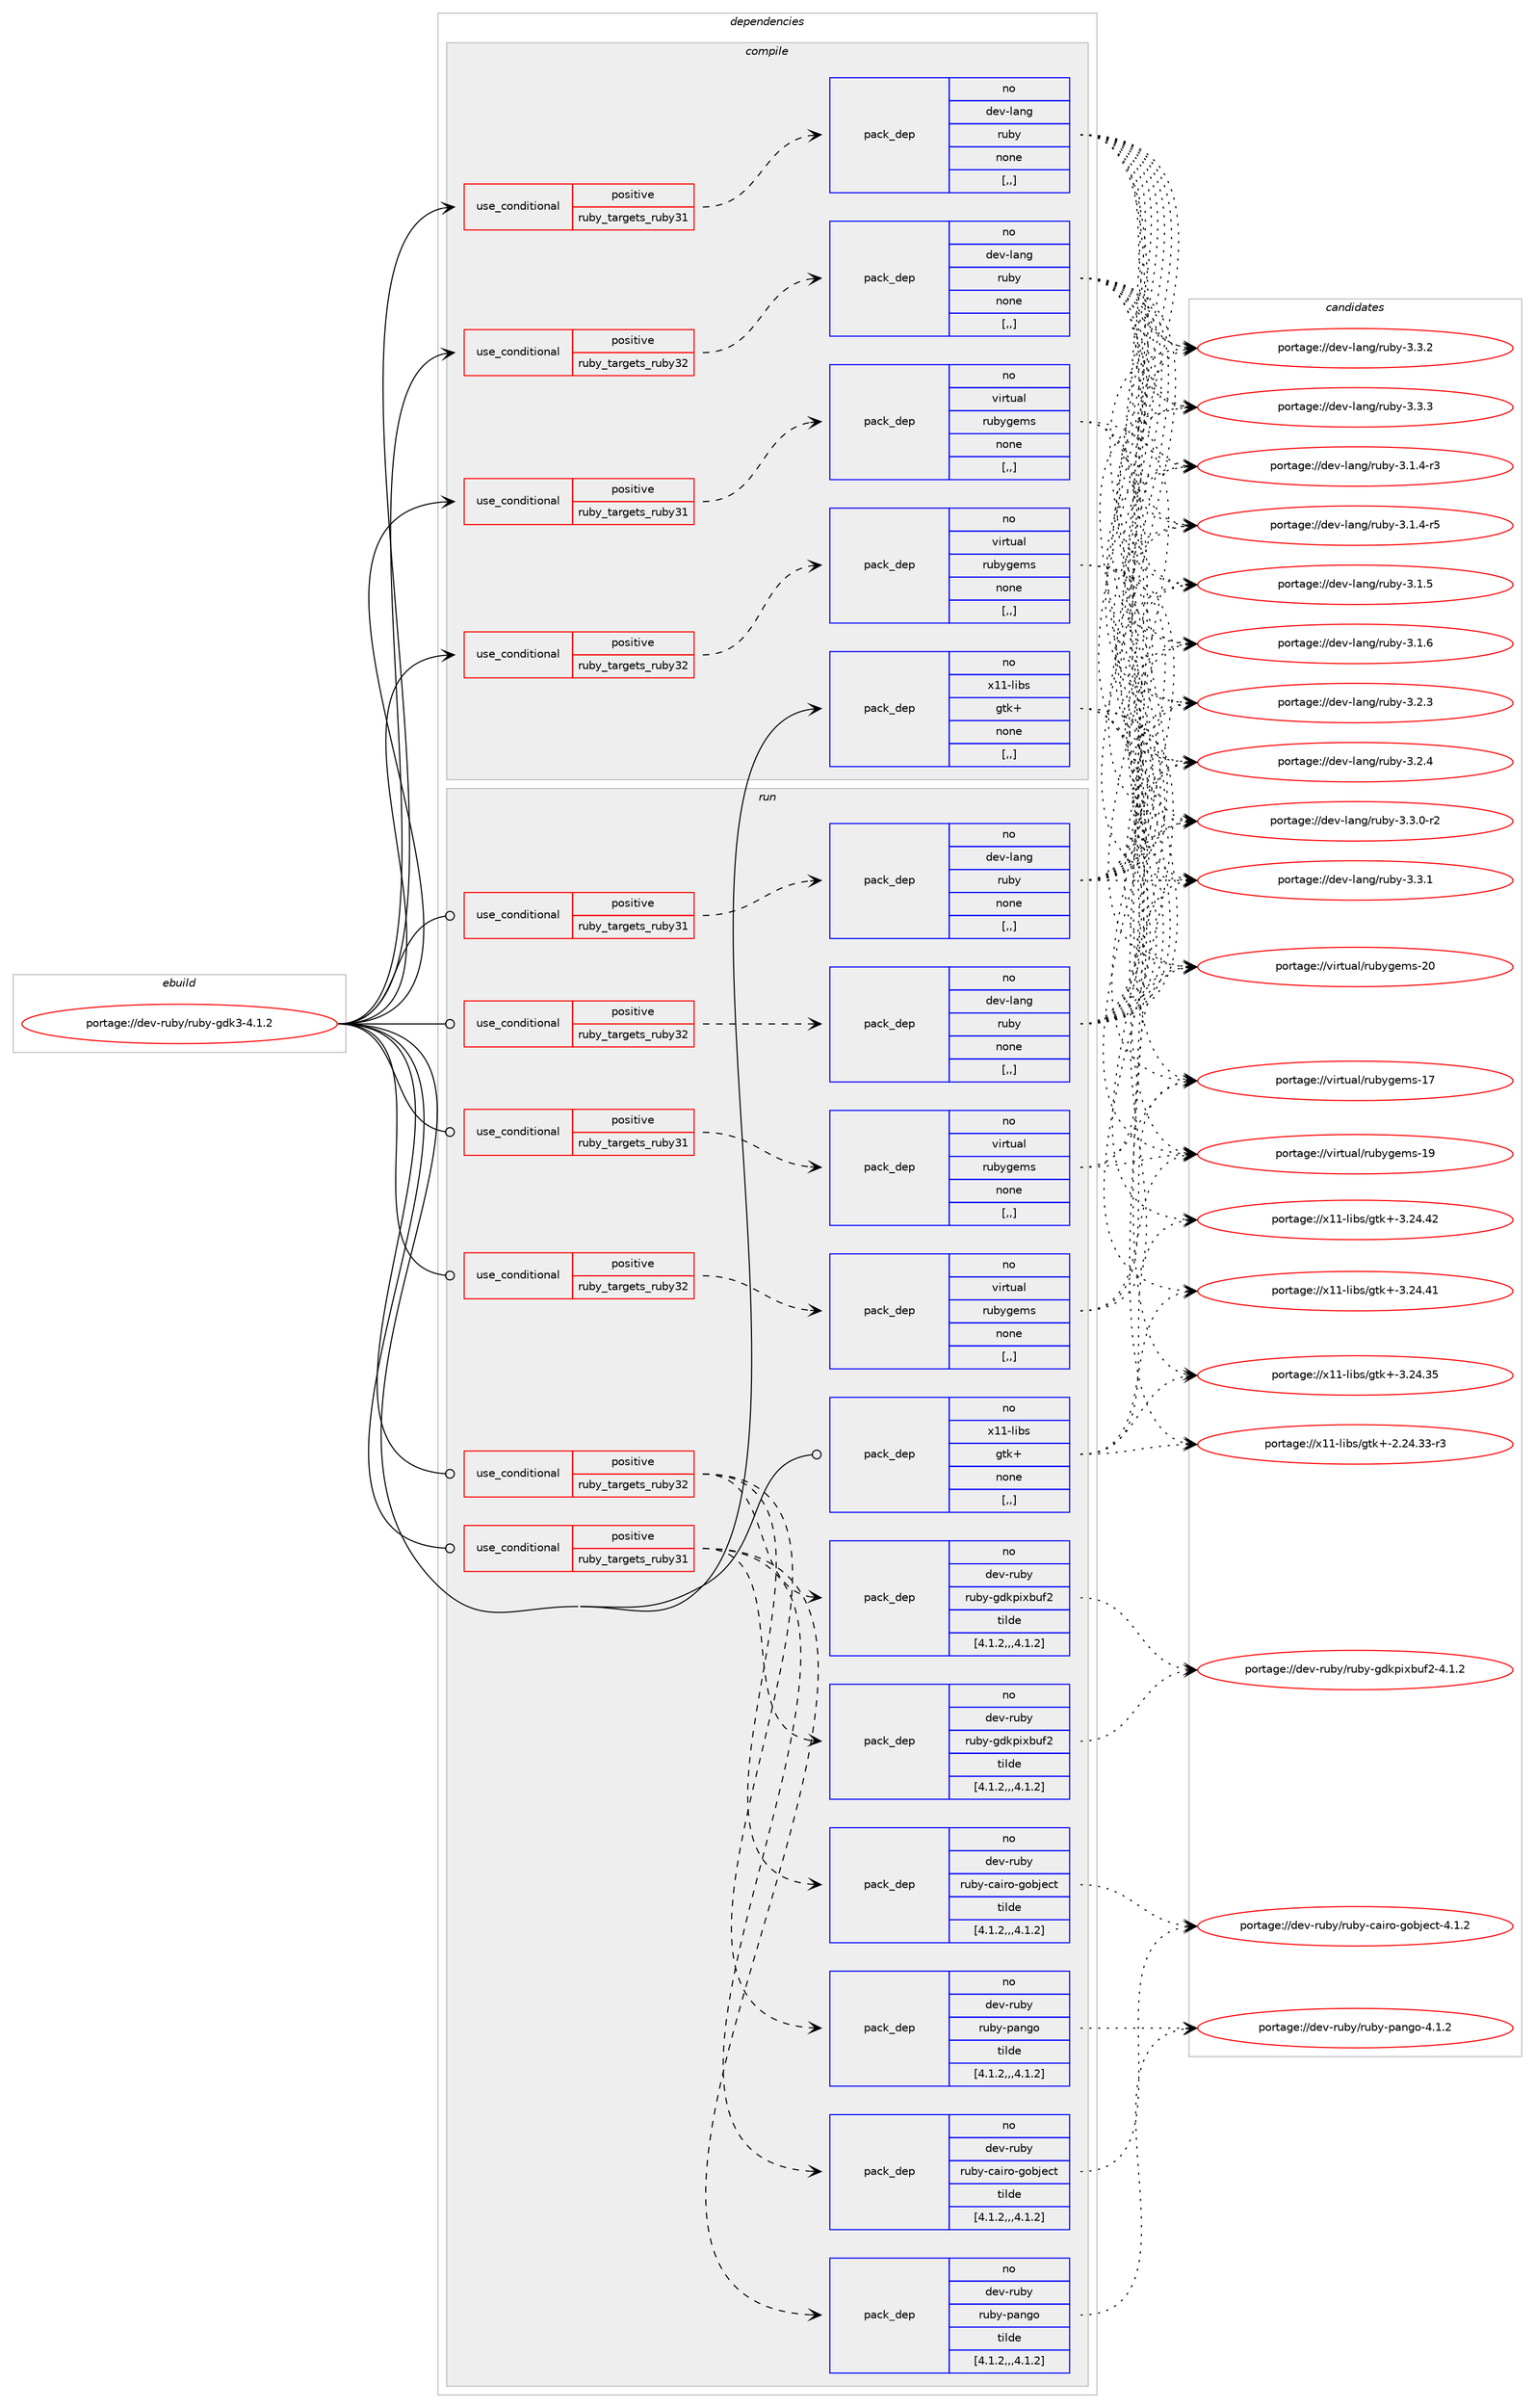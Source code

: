 digraph prolog {

# *************
# Graph options
# *************

newrank=true;
concentrate=true;
compound=true;
graph [rankdir=LR,fontname=Helvetica,fontsize=10,ranksep=1.5];#, ranksep=2.5, nodesep=0.2];
edge  [arrowhead=vee];
node  [fontname=Helvetica,fontsize=10];

# **********
# The ebuild
# **********

subgraph cluster_leftcol {
color=gray;
rank=same;
label=<<i>ebuild</i>>;
id [label="portage://dev-ruby/ruby-gdk3-4.1.2", color=red, width=4, href="../dev-ruby/ruby-gdk3-4.1.2.svg"];
}

# ****************
# The dependencies
# ****************

subgraph cluster_midcol {
color=gray;
label=<<i>dependencies</i>>;
subgraph cluster_compile {
fillcolor="#eeeeee";
style=filled;
label=<<i>compile</i>>;
subgraph cond53976 {
dependency196401 [label=<<TABLE BORDER="0" CELLBORDER="1" CELLSPACING="0" CELLPADDING="4"><TR><TD ROWSPAN="3" CELLPADDING="10">use_conditional</TD></TR><TR><TD>positive</TD></TR><TR><TD>ruby_targets_ruby31</TD></TR></TABLE>>, shape=none, color=red];
subgraph pack141058 {
dependency196402 [label=<<TABLE BORDER="0" CELLBORDER="1" CELLSPACING="0" CELLPADDING="4" WIDTH="220"><TR><TD ROWSPAN="6" CELLPADDING="30">pack_dep</TD></TR><TR><TD WIDTH="110">no</TD></TR><TR><TD>dev-lang</TD></TR><TR><TD>ruby</TD></TR><TR><TD>none</TD></TR><TR><TD>[,,]</TD></TR></TABLE>>, shape=none, color=blue];
}
dependency196401:e -> dependency196402:w [weight=20,style="dashed",arrowhead="vee"];
}
id:e -> dependency196401:w [weight=20,style="solid",arrowhead="vee"];
subgraph cond53977 {
dependency196403 [label=<<TABLE BORDER="0" CELLBORDER="1" CELLSPACING="0" CELLPADDING="4"><TR><TD ROWSPAN="3" CELLPADDING="10">use_conditional</TD></TR><TR><TD>positive</TD></TR><TR><TD>ruby_targets_ruby31</TD></TR></TABLE>>, shape=none, color=red];
subgraph pack141059 {
dependency196404 [label=<<TABLE BORDER="0" CELLBORDER="1" CELLSPACING="0" CELLPADDING="4" WIDTH="220"><TR><TD ROWSPAN="6" CELLPADDING="30">pack_dep</TD></TR><TR><TD WIDTH="110">no</TD></TR><TR><TD>virtual</TD></TR><TR><TD>rubygems</TD></TR><TR><TD>none</TD></TR><TR><TD>[,,]</TD></TR></TABLE>>, shape=none, color=blue];
}
dependency196403:e -> dependency196404:w [weight=20,style="dashed",arrowhead="vee"];
}
id:e -> dependency196403:w [weight=20,style="solid",arrowhead="vee"];
subgraph cond53978 {
dependency196405 [label=<<TABLE BORDER="0" CELLBORDER="1" CELLSPACING="0" CELLPADDING="4"><TR><TD ROWSPAN="3" CELLPADDING="10">use_conditional</TD></TR><TR><TD>positive</TD></TR><TR><TD>ruby_targets_ruby32</TD></TR></TABLE>>, shape=none, color=red];
subgraph pack141060 {
dependency196406 [label=<<TABLE BORDER="0" CELLBORDER="1" CELLSPACING="0" CELLPADDING="4" WIDTH="220"><TR><TD ROWSPAN="6" CELLPADDING="30">pack_dep</TD></TR><TR><TD WIDTH="110">no</TD></TR><TR><TD>dev-lang</TD></TR><TR><TD>ruby</TD></TR><TR><TD>none</TD></TR><TR><TD>[,,]</TD></TR></TABLE>>, shape=none, color=blue];
}
dependency196405:e -> dependency196406:w [weight=20,style="dashed",arrowhead="vee"];
}
id:e -> dependency196405:w [weight=20,style="solid",arrowhead="vee"];
subgraph cond53979 {
dependency196407 [label=<<TABLE BORDER="0" CELLBORDER="1" CELLSPACING="0" CELLPADDING="4"><TR><TD ROWSPAN="3" CELLPADDING="10">use_conditional</TD></TR><TR><TD>positive</TD></TR><TR><TD>ruby_targets_ruby32</TD></TR></TABLE>>, shape=none, color=red];
subgraph pack141061 {
dependency196408 [label=<<TABLE BORDER="0" CELLBORDER="1" CELLSPACING="0" CELLPADDING="4" WIDTH="220"><TR><TD ROWSPAN="6" CELLPADDING="30">pack_dep</TD></TR><TR><TD WIDTH="110">no</TD></TR><TR><TD>virtual</TD></TR><TR><TD>rubygems</TD></TR><TR><TD>none</TD></TR><TR><TD>[,,]</TD></TR></TABLE>>, shape=none, color=blue];
}
dependency196407:e -> dependency196408:w [weight=20,style="dashed",arrowhead="vee"];
}
id:e -> dependency196407:w [weight=20,style="solid",arrowhead="vee"];
subgraph pack141062 {
dependency196409 [label=<<TABLE BORDER="0" CELLBORDER="1" CELLSPACING="0" CELLPADDING="4" WIDTH="220"><TR><TD ROWSPAN="6" CELLPADDING="30">pack_dep</TD></TR><TR><TD WIDTH="110">no</TD></TR><TR><TD>x11-libs</TD></TR><TR><TD>gtk+</TD></TR><TR><TD>none</TD></TR><TR><TD>[,,]</TD></TR></TABLE>>, shape=none, color=blue];
}
id:e -> dependency196409:w [weight=20,style="solid",arrowhead="vee"];
}
subgraph cluster_compileandrun {
fillcolor="#eeeeee";
style=filled;
label=<<i>compile and run</i>>;
}
subgraph cluster_run {
fillcolor="#eeeeee";
style=filled;
label=<<i>run</i>>;
subgraph cond53980 {
dependency196410 [label=<<TABLE BORDER="0" CELLBORDER="1" CELLSPACING="0" CELLPADDING="4"><TR><TD ROWSPAN="3" CELLPADDING="10">use_conditional</TD></TR><TR><TD>positive</TD></TR><TR><TD>ruby_targets_ruby31</TD></TR></TABLE>>, shape=none, color=red];
subgraph pack141063 {
dependency196411 [label=<<TABLE BORDER="0" CELLBORDER="1" CELLSPACING="0" CELLPADDING="4" WIDTH="220"><TR><TD ROWSPAN="6" CELLPADDING="30">pack_dep</TD></TR><TR><TD WIDTH="110">no</TD></TR><TR><TD>dev-lang</TD></TR><TR><TD>ruby</TD></TR><TR><TD>none</TD></TR><TR><TD>[,,]</TD></TR></TABLE>>, shape=none, color=blue];
}
dependency196410:e -> dependency196411:w [weight=20,style="dashed",arrowhead="vee"];
}
id:e -> dependency196410:w [weight=20,style="solid",arrowhead="odot"];
subgraph cond53981 {
dependency196412 [label=<<TABLE BORDER="0" CELLBORDER="1" CELLSPACING="0" CELLPADDING="4"><TR><TD ROWSPAN="3" CELLPADDING="10">use_conditional</TD></TR><TR><TD>positive</TD></TR><TR><TD>ruby_targets_ruby31</TD></TR></TABLE>>, shape=none, color=red];
subgraph pack141064 {
dependency196413 [label=<<TABLE BORDER="0" CELLBORDER="1" CELLSPACING="0" CELLPADDING="4" WIDTH="220"><TR><TD ROWSPAN="6" CELLPADDING="30">pack_dep</TD></TR><TR><TD WIDTH="110">no</TD></TR><TR><TD>dev-ruby</TD></TR><TR><TD>ruby-cairo-gobject</TD></TR><TR><TD>tilde</TD></TR><TR><TD>[4.1.2,,,4.1.2]</TD></TR></TABLE>>, shape=none, color=blue];
}
dependency196412:e -> dependency196413:w [weight=20,style="dashed",arrowhead="vee"];
subgraph pack141065 {
dependency196414 [label=<<TABLE BORDER="0" CELLBORDER="1" CELLSPACING="0" CELLPADDING="4" WIDTH="220"><TR><TD ROWSPAN="6" CELLPADDING="30">pack_dep</TD></TR><TR><TD WIDTH="110">no</TD></TR><TR><TD>dev-ruby</TD></TR><TR><TD>ruby-gdkpixbuf2</TD></TR><TR><TD>tilde</TD></TR><TR><TD>[4.1.2,,,4.1.2]</TD></TR></TABLE>>, shape=none, color=blue];
}
dependency196412:e -> dependency196414:w [weight=20,style="dashed",arrowhead="vee"];
subgraph pack141066 {
dependency196415 [label=<<TABLE BORDER="0" CELLBORDER="1" CELLSPACING="0" CELLPADDING="4" WIDTH="220"><TR><TD ROWSPAN="6" CELLPADDING="30">pack_dep</TD></TR><TR><TD WIDTH="110">no</TD></TR><TR><TD>dev-ruby</TD></TR><TR><TD>ruby-pango</TD></TR><TR><TD>tilde</TD></TR><TR><TD>[4.1.2,,,4.1.2]</TD></TR></TABLE>>, shape=none, color=blue];
}
dependency196412:e -> dependency196415:w [weight=20,style="dashed",arrowhead="vee"];
}
id:e -> dependency196412:w [weight=20,style="solid",arrowhead="odot"];
subgraph cond53982 {
dependency196416 [label=<<TABLE BORDER="0" CELLBORDER="1" CELLSPACING="0" CELLPADDING="4"><TR><TD ROWSPAN="3" CELLPADDING="10">use_conditional</TD></TR><TR><TD>positive</TD></TR><TR><TD>ruby_targets_ruby31</TD></TR></TABLE>>, shape=none, color=red];
subgraph pack141067 {
dependency196417 [label=<<TABLE BORDER="0" CELLBORDER="1" CELLSPACING="0" CELLPADDING="4" WIDTH="220"><TR><TD ROWSPAN="6" CELLPADDING="30">pack_dep</TD></TR><TR><TD WIDTH="110">no</TD></TR><TR><TD>virtual</TD></TR><TR><TD>rubygems</TD></TR><TR><TD>none</TD></TR><TR><TD>[,,]</TD></TR></TABLE>>, shape=none, color=blue];
}
dependency196416:e -> dependency196417:w [weight=20,style="dashed",arrowhead="vee"];
}
id:e -> dependency196416:w [weight=20,style="solid",arrowhead="odot"];
subgraph cond53983 {
dependency196418 [label=<<TABLE BORDER="0" CELLBORDER="1" CELLSPACING="0" CELLPADDING="4"><TR><TD ROWSPAN="3" CELLPADDING="10">use_conditional</TD></TR><TR><TD>positive</TD></TR><TR><TD>ruby_targets_ruby32</TD></TR></TABLE>>, shape=none, color=red];
subgraph pack141068 {
dependency196419 [label=<<TABLE BORDER="0" CELLBORDER="1" CELLSPACING="0" CELLPADDING="4" WIDTH="220"><TR><TD ROWSPAN="6" CELLPADDING="30">pack_dep</TD></TR><TR><TD WIDTH="110">no</TD></TR><TR><TD>dev-lang</TD></TR><TR><TD>ruby</TD></TR><TR><TD>none</TD></TR><TR><TD>[,,]</TD></TR></TABLE>>, shape=none, color=blue];
}
dependency196418:e -> dependency196419:w [weight=20,style="dashed",arrowhead="vee"];
}
id:e -> dependency196418:w [weight=20,style="solid",arrowhead="odot"];
subgraph cond53984 {
dependency196420 [label=<<TABLE BORDER="0" CELLBORDER="1" CELLSPACING="0" CELLPADDING="4"><TR><TD ROWSPAN="3" CELLPADDING="10">use_conditional</TD></TR><TR><TD>positive</TD></TR><TR><TD>ruby_targets_ruby32</TD></TR></TABLE>>, shape=none, color=red];
subgraph pack141069 {
dependency196421 [label=<<TABLE BORDER="0" CELLBORDER="1" CELLSPACING="0" CELLPADDING="4" WIDTH="220"><TR><TD ROWSPAN="6" CELLPADDING="30">pack_dep</TD></TR><TR><TD WIDTH="110">no</TD></TR><TR><TD>dev-ruby</TD></TR><TR><TD>ruby-cairo-gobject</TD></TR><TR><TD>tilde</TD></TR><TR><TD>[4.1.2,,,4.1.2]</TD></TR></TABLE>>, shape=none, color=blue];
}
dependency196420:e -> dependency196421:w [weight=20,style="dashed",arrowhead="vee"];
subgraph pack141070 {
dependency196422 [label=<<TABLE BORDER="0" CELLBORDER="1" CELLSPACING="0" CELLPADDING="4" WIDTH="220"><TR><TD ROWSPAN="6" CELLPADDING="30">pack_dep</TD></TR><TR><TD WIDTH="110">no</TD></TR><TR><TD>dev-ruby</TD></TR><TR><TD>ruby-gdkpixbuf2</TD></TR><TR><TD>tilde</TD></TR><TR><TD>[4.1.2,,,4.1.2]</TD></TR></TABLE>>, shape=none, color=blue];
}
dependency196420:e -> dependency196422:w [weight=20,style="dashed",arrowhead="vee"];
subgraph pack141071 {
dependency196423 [label=<<TABLE BORDER="0" CELLBORDER="1" CELLSPACING="0" CELLPADDING="4" WIDTH="220"><TR><TD ROWSPAN="6" CELLPADDING="30">pack_dep</TD></TR><TR><TD WIDTH="110">no</TD></TR><TR><TD>dev-ruby</TD></TR><TR><TD>ruby-pango</TD></TR><TR><TD>tilde</TD></TR><TR><TD>[4.1.2,,,4.1.2]</TD></TR></TABLE>>, shape=none, color=blue];
}
dependency196420:e -> dependency196423:w [weight=20,style="dashed",arrowhead="vee"];
}
id:e -> dependency196420:w [weight=20,style="solid",arrowhead="odot"];
subgraph cond53985 {
dependency196424 [label=<<TABLE BORDER="0" CELLBORDER="1" CELLSPACING="0" CELLPADDING="4"><TR><TD ROWSPAN="3" CELLPADDING="10">use_conditional</TD></TR><TR><TD>positive</TD></TR><TR><TD>ruby_targets_ruby32</TD></TR></TABLE>>, shape=none, color=red];
subgraph pack141072 {
dependency196425 [label=<<TABLE BORDER="0" CELLBORDER="1" CELLSPACING="0" CELLPADDING="4" WIDTH="220"><TR><TD ROWSPAN="6" CELLPADDING="30">pack_dep</TD></TR><TR><TD WIDTH="110">no</TD></TR><TR><TD>virtual</TD></TR><TR><TD>rubygems</TD></TR><TR><TD>none</TD></TR><TR><TD>[,,]</TD></TR></TABLE>>, shape=none, color=blue];
}
dependency196424:e -> dependency196425:w [weight=20,style="dashed",arrowhead="vee"];
}
id:e -> dependency196424:w [weight=20,style="solid",arrowhead="odot"];
subgraph pack141073 {
dependency196426 [label=<<TABLE BORDER="0" CELLBORDER="1" CELLSPACING="0" CELLPADDING="4" WIDTH="220"><TR><TD ROWSPAN="6" CELLPADDING="30">pack_dep</TD></TR><TR><TD WIDTH="110">no</TD></TR><TR><TD>x11-libs</TD></TR><TR><TD>gtk+</TD></TR><TR><TD>none</TD></TR><TR><TD>[,,]</TD></TR></TABLE>>, shape=none, color=blue];
}
id:e -> dependency196426:w [weight=20,style="solid",arrowhead="odot"];
}
}

# **************
# The candidates
# **************

subgraph cluster_choices {
rank=same;
color=gray;
label=<<i>candidates</i>>;

subgraph choice141058 {
color=black;
nodesep=1;
choice100101118451089711010347114117981214551464946524511451 [label="portage://dev-lang/ruby-3.1.4-r3", color=red, width=4,href="../dev-lang/ruby-3.1.4-r3.svg"];
choice100101118451089711010347114117981214551464946524511453 [label="portage://dev-lang/ruby-3.1.4-r5", color=red, width=4,href="../dev-lang/ruby-3.1.4-r5.svg"];
choice10010111845108971101034711411798121455146494653 [label="portage://dev-lang/ruby-3.1.5", color=red, width=4,href="../dev-lang/ruby-3.1.5.svg"];
choice10010111845108971101034711411798121455146494654 [label="portage://dev-lang/ruby-3.1.6", color=red, width=4,href="../dev-lang/ruby-3.1.6.svg"];
choice10010111845108971101034711411798121455146504651 [label="portage://dev-lang/ruby-3.2.3", color=red, width=4,href="../dev-lang/ruby-3.2.3.svg"];
choice10010111845108971101034711411798121455146504652 [label="portage://dev-lang/ruby-3.2.4", color=red, width=4,href="../dev-lang/ruby-3.2.4.svg"];
choice100101118451089711010347114117981214551465146484511450 [label="portage://dev-lang/ruby-3.3.0-r2", color=red, width=4,href="../dev-lang/ruby-3.3.0-r2.svg"];
choice10010111845108971101034711411798121455146514649 [label="portage://dev-lang/ruby-3.3.1", color=red, width=4,href="../dev-lang/ruby-3.3.1.svg"];
choice10010111845108971101034711411798121455146514650 [label="portage://dev-lang/ruby-3.3.2", color=red, width=4,href="../dev-lang/ruby-3.3.2.svg"];
choice10010111845108971101034711411798121455146514651 [label="portage://dev-lang/ruby-3.3.3", color=red, width=4,href="../dev-lang/ruby-3.3.3.svg"];
dependency196402:e -> choice100101118451089711010347114117981214551464946524511451:w [style=dotted,weight="100"];
dependency196402:e -> choice100101118451089711010347114117981214551464946524511453:w [style=dotted,weight="100"];
dependency196402:e -> choice10010111845108971101034711411798121455146494653:w [style=dotted,weight="100"];
dependency196402:e -> choice10010111845108971101034711411798121455146494654:w [style=dotted,weight="100"];
dependency196402:e -> choice10010111845108971101034711411798121455146504651:w [style=dotted,weight="100"];
dependency196402:e -> choice10010111845108971101034711411798121455146504652:w [style=dotted,weight="100"];
dependency196402:e -> choice100101118451089711010347114117981214551465146484511450:w [style=dotted,weight="100"];
dependency196402:e -> choice10010111845108971101034711411798121455146514649:w [style=dotted,weight="100"];
dependency196402:e -> choice10010111845108971101034711411798121455146514650:w [style=dotted,weight="100"];
dependency196402:e -> choice10010111845108971101034711411798121455146514651:w [style=dotted,weight="100"];
}
subgraph choice141059 {
color=black;
nodesep=1;
choice118105114116117971084711411798121103101109115454955 [label="portage://virtual/rubygems-17", color=red, width=4,href="../virtual/rubygems-17.svg"];
choice118105114116117971084711411798121103101109115454957 [label="portage://virtual/rubygems-19", color=red, width=4,href="../virtual/rubygems-19.svg"];
choice118105114116117971084711411798121103101109115455048 [label="portage://virtual/rubygems-20", color=red, width=4,href="../virtual/rubygems-20.svg"];
dependency196404:e -> choice118105114116117971084711411798121103101109115454955:w [style=dotted,weight="100"];
dependency196404:e -> choice118105114116117971084711411798121103101109115454957:w [style=dotted,weight="100"];
dependency196404:e -> choice118105114116117971084711411798121103101109115455048:w [style=dotted,weight="100"];
}
subgraph choice141060 {
color=black;
nodesep=1;
choice100101118451089711010347114117981214551464946524511451 [label="portage://dev-lang/ruby-3.1.4-r3", color=red, width=4,href="../dev-lang/ruby-3.1.4-r3.svg"];
choice100101118451089711010347114117981214551464946524511453 [label="portage://dev-lang/ruby-3.1.4-r5", color=red, width=4,href="../dev-lang/ruby-3.1.4-r5.svg"];
choice10010111845108971101034711411798121455146494653 [label="portage://dev-lang/ruby-3.1.5", color=red, width=4,href="../dev-lang/ruby-3.1.5.svg"];
choice10010111845108971101034711411798121455146494654 [label="portage://dev-lang/ruby-3.1.6", color=red, width=4,href="../dev-lang/ruby-3.1.6.svg"];
choice10010111845108971101034711411798121455146504651 [label="portage://dev-lang/ruby-3.2.3", color=red, width=4,href="../dev-lang/ruby-3.2.3.svg"];
choice10010111845108971101034711411798121455146504652 [label="portage://dev-lang/ruby-3.2.4", color=red, width=4,href="../dev-lang/ruby-3.2.4.svg"];
choice100101118451089711010347114117981214551465146484511450 [label="portage://dev-lang/ruby-3.3.0-r2", color=red, width=4,href="../dev-lang/ruby-3.3.0-r2.svg"];
choice10010111845108971101034711411798121455146514649 [label="portage://dev-lang/ruby-3.3.1", color=red, width=4,href="../dev-lang/ruby-3.3.1.svg"];
choice10010111845108971101034711411798121455146514650 [label="portage://dev-lang/ruby-3.3.2", color=red, width=4,href="../dev-lang/ruby-3.3.2.svg"];
choice10010111845108971101034711411798121455146514651 [label="portage://dev-lang/ruby-3.3.3", color=red, width=4,href="../dev-lang/ruby-3.3.3.svg"];
dependency196406:e -> choice100101118451089711010347114117981214551464946524511451:w [style=dotted,weight="100"];
dependency196406:e -> choice100101118451089711010347114117981214551464946524511453:w [style=dotted,weight="100"];
dependency196406:e -> choice10010111845108971101034711411798121455146494653:w [style=dotted,weight="100"];
dependency196406:e -> choice10010111845108971101034711411798121455146494654:w [style=dotted,weight="100"];
dependency196406:e -> choice10010111845108971101034711411798121455146504651:w [style=dotted,weight="100"];
dependency196406:e -> choice10010111845108971101034711411798121455146504652:w [style=dotted,weight="100"];
dependency196406:e -> choice100101118451089711010347114117981214551465146484511450:w [style=dotted,weight="100"];
dependency196406:e -> choice10010111845108971101034711411798121455146514649:w [style=dotted,weight="100"];
dependency196406:e -> choice10010111845108971101034711411798121455146514650:w [style=dotted,weight="100"];
dependency196406:e -> choice10010111845108971101034711411798121455146514651:w [style=dotted,weight="100"];
}
subgraph choice141061 {
color=black;
nodesep=1;
choice118105114116117971084711411798121103101109115454955 [label="portage://virtual/rubygems-17", color=red, width=4,href="../virtual/rubygems-17.svg"];
choice118105114116117971084711411798121103101109115454957 [label="portage://virtual/rubygems-19", color=red, width=4,href="../virtual/rubygems-19.svg"];
choice118105114116117971084711411798121103101109115455048 [label="portage://virtual/rubygems-20", color=red, width=4,href="../virtual/rubygems-20.svg"];
dependency196408:e -> choice118105114116117971084711411798121103101109115454955:w [style=dotted,weight="100"];
dependency196408:e -> choice118105114116117971084711411798121103101109115454957:w [style=dotted,weight="100"];
dependency196408:e -> choice118105114116117971084711411798121103101109115455048:w [style=dotted,weight="100"];
}
subgraph choice141062 {
color=black;
nodesep=1;
choice12049494510810598115471031161074345504650524651514511451 [label="portage://x11-libs/gtk+-2.24.33-r3", color=red, width=4,href="../x11-libs/gtk+-2.24.33-r3.svg"];
choice1204949451081059811547103116107434551465052465153 [label="portage://x11-libs/gtk+-3.24.35", color=red, width=4,href="../x11-libs/gtk+-3.24.35.svg"];
choice1204949451081059811547103116107434551465052465249 [label="portage://x11-libs/gtk+-3.24.41", color=red, width=4,href="../x11-libs/gtk+-3.24.41.svg"];
choice1204949451081059811547103116107434551465052465250 [label="portage://x11-libs/gtk+-3.24.42", color=red, width=4,href="../x11-libs/gtk+-3.24.42.svg"];
dependency196409:e -> choice12049494510810598115471031161074345504650524651514511451:w [style=dotted,weight="100"];
dependency196409:e -> choice1204949451081059811547103116107434551465052465153:w [style=dotted,weight="100"];
dependency196409:e -> choice1204949451081059811547103116107434551465052465249:w [style=dotted,weight="100"];
dependency196409:e -> choice1204949451081059811547103116107434551465052465250:w [style=dotted,weight="100"];
}
subgraph choice141063 {
color=black;
nodesep=1;
choice100101118451089711010347114117981214551464946524511451 [label="portage://dev-lang/ruby-3.1.4-r3", color=red, width=4,href="../dev-lang/ruby-3.1.4-r3.svg"];
choice100101118451089711010347114117981214551464946524511453 [label="portage://dev-lang/ruby-3.1.4-r5", color=red, width=4,href="../dev-lang/ruby-3.1.4-r5.svg"];
choice10010111845108971101034711411798121455146494653 [label="portage://dev-lang/ruby-3.1.5", color=red, width=4,href="../dev-lang/ruby-3.1.5.svg"];
choice10010111845108971101034711411798121455146494654 [label="portage://dev-lang/ruby-3.1.6", color=red, width=4,href="../dev-lang/ruby-3.1.6.svg"];
choice10010111845108971101034711411798121455146504651 [label="portage://dev-lang/ruby-3.2.3", color=red, width=4,href="../dev-lang/ruby-3.2.3.svg"];
choice10010111845108971101034711411798121455146504652 [label="portage://dev-lang/ruby-3.2.4", color=red, width=4,href="../dev-lang/ruby-3.2.4.svg"];
choice100101118451089711010347114117981214551465146484511450 [label="portage://dev-lang/ruby-3.3.0-r2", color=red, width=4,href="../dev-lang/ruby-3.3.0-r2.svg"];
choice10010111845108971101034711411798121455146514649 [label="portage://dev-lang/ruby-3.3.1", color=red, width=4,href="../dev-lang/ruby-3.3.1.svg"];
choice10010111845108971101034711411798121455146514650 [label="portage://dev-lang/ruby-3.3.2", color=red, width=4,href="../dev-lang/ruby-3.3.2.svg"];
choice10010111845108971101034711411798121455146514651 [label="portage://dev-lang/ruby-3.3.3", color=red, width=4,href="../dev-lang/ruby-3.3.3.svg"];
dependency196411:e -> choice100101118451089711010347114117981214551464946524511451:w [style=dotted,weight="100"];
dependency196411:e -> choice100101118451089711010347114117981214551464946524511453:w [style=dotted,weight="100"];
dependency196411:e -> choice10010111845108971101034711411798121455146494653:w [style=dotted,weight="100"];
dependency196411:e -> choice10010111845108971101034711411798121455146494654:w [style=dotted,weight="100"];
dependency196411:e -> choice10010111845108971101034711411798121455146504651:w [style=dotted,weight="100"];
dependency196411:e -> choice10010111845108971101034711411798121455146504652:w [style=dotted,weight="100"];
dependency196411:e -> choice100101118451089711010347114117981214551465146484511450:w [style=dotted,weight="100"];
dependency196411:e -> choice10010111845108971101034711411798121455146514649:w [style=dotted,weight="100"];
dependency196411:e -> choice10010111845108971101034711411798121455146514650:w [style=dotted,weight="100"];
dependency196411:e -> choice10010111845108971101034711411798121455146514651:w [style=dotted,weight="100"];
}
subgraph choice141064 {
color=black;
nodesep=1;
choice10010111845114117981214711411798121459997105114111451031119810610199116455246494650 [label="portage://dev-ruby/ruby-cairo-gobject-4.1.2", color=red, width=4,href="../dev-ruby/ruby-cairo-gobject-4.1.2.svg"];
dependency196413:e -> choice10010111845114117981214711411798121459997105114111451031119810610199116455246494650:w [style=dotted,weight="100"];
}
subgraph choice141065 {
color=black;
nodesep=1;
choice10010111845114117981214711411798121451031001071121051209811710250455246494650 [label="portage://dev-ruby/ruby-gdkpixbuf2-4.1.2", color=red, width=4,href="../dev-ruby/ruby-gdkpixbuf2-4.1.2.svg"];
dependency196414:e -> choice10010111845114117981214711411798121451031001071121051209811710250455246494650:w [style=dotted,weight="100"];
}
subgraph choice141066 {
color=black;
nodesep=1;
choice100101118451141179812147114117981214511297110103111455246494650 [label="portage://dev-ruby/ruby-pango-4.1.2", color=red, width=4,href="../dev-ruby/ruby-pango-4.1.2.svg"];
dependency196415:e -> choice100101118451141179812147114117981214511297110103111455246494650:w [style=dotted,weight="100"];
}
subgraph choice141067 {
color=black;
nodesep=1;
choice118105114116117971084711411798121103101109115454955 [label="portage://virtual/rubygems-17", color=red, width=4,href="../virtual/rubygems-17.svg"];
choice118105114116117971084711411798121103101109115454957 [label="portage://virtual/rubygems-19", color=red, width=4,href="../virtual/rubygems-19.svg"];
choice118105114116117971084711411798121103101109115455048 [label="portage://virtual/rubygems-20", color=red, width=4,href="../virtual/rubygems-20.svg"];
dependency196417:e -> choice118105114116117971084711411798121103101109115454955:w [style=dotted,weight="100"];
dependency196417:e -> choice118105114116117971084711411798121103101109115454957:w [style=dotted,weight="100"];
dependency196417:e -> choice118105114116117971084711411798121103101109115455048:w [style=dotted,weight="100"];
}
subgraph choice141068 {
color=black;
nodesep=1;
choice100101118451089711010347114117981214551464946524511451 [label="portage://dev-lang/ruby-3.1.4-r3", color=red, width=4,href="../dev-lang/ruby-3.1.4-r3.svg"];
choice100101118451089711010347114117981214551464946524511453 [label="portage://dev-lang/ruby-3.1.4-r5", color=red, width=4,href="../dev-lang/ruby-3.1.4-r5.svg"];
choice10010111845108971101034711411798121455146494653 [label="portage://dev-lang/ruby-3.1.5", color=red, width=4,href="../dev-lang/ruby-3.1.5.svg"];
choice10010111845108971101034711411798121455146494654 [label="portage://dev-lang/ruby-3.1.6", color=red, width=4,href="../dev-lang/ruby-3.1.6.svg"];
choice10010111845108971101034711411798121455146504651 [label="portage://dev-lang/ruby-3.2.3", color=red, width=4,href="../dev-lang/ruby-3.2.3.svg"];
choice10010111845108971101034711411798121455146504652 [label="portage://dev-lang/ruby-3.2.4", color=red, width=4,href="../dev-lang/ruby-3.2.4.svg"];
choice100101118451089711010347114117981214551465146484511450 [label="portage://dev-lang/ruby-3.3.0-r2", color=red, width=4,href="../dev-lang/ruby-3.3.0-r2.svg"];
choice10010111845108971101034711411798121455146514649 [label="portage://dev-lang/ruby-3.3.1", color=red, width=4,href="../dev-lang/ruby-3.3.1.svg"];
choice10010111845108971101034711411798121455146514650 [label="portage://dev-lang/ruby-3.3.2", color=red, width=4,href="../dev-lang/ruby-3.3.2.svg"];
choice10010111845108971101034711411798121455146514651 [label="portage://dev-lang/ruby-3.3.3", color=red, width=4,href="../dev-lang/ruby-3.3.3.svg"];
dependency196419:e -> choice100101118451089711010347114117981214551464946524511451:w [style=dotted,weight="100"];
dependency196419:e -> choice100101118451089711010347114117981214551464946524511453:w [style=dotted,weight="100"];
dependency196419:e -> choice10010111845108971101034711411798121455146494653:w [style=dotted,weight="100"];
dependency196419:e -> choice10010111845108971101034711411798121455146494654:w [style=dotted,weight="100"];
dependency196419:e -> choice10010111845108971101034711411798121455146504651:w [style=dotted,weight="100"];
dependency196419:e -> choice10010111845108971101034711411798121455146504652:w [style=dotted,weight="100"];
dependency196419:e -> choice100101118451089711010347114117981214551465146484511450:w [style=dotted,weight="100"];
dependency196419:e -> choice10010111845108971101034711411798121455146514649:w [style=dotted,weight="100"];
dependency196419:e -> choice10010111845108971101034711411798121455146514650:w [style=dotted,weight="100"];
dependency196419:e -> choice10010111845108971101034711411798121455146514651:w [style=dotted,weight="100"];
}
subgraph choice141069 {
color=black;
nodesep=1;
choice10010111845114117981214711411798121459997105114111451031119810610199116455246494650 [label="portage://dev-ruby/ruby-cairo-gobject-4.1.2", color=red, width=4,href="../dev-ruby/ruby-cairo-gobject-4.1.2.svg"];
dependency196421:e -> choice10010111845114117981214711411798121459997105114111451031119810610199116455246494650:w [style=dotted,weight="100"];
}
subgraph choice141070 {
color=black;
nodesep=1;
choice10010111845114117981214711411798121451031001071121051209811710250455246494650 [label="portage://dev-ruby/ruby-gdkpixbuf2-4.1.2", color=red, width=4,href="../dev-ruby/ruby-gdkpixbuf2-4.1.2.svg"];
dependency196422:e -> choice10010111845114117981214711411798121451031001071121051209811710250455246494650:w [style=dotted,weight="100"];
}
subgraph choice141071 {
color=black;
nodesep=1;
choice100101118451141179812147114117981214511297110103111455246494650 [label="portage://dev-ruby/ruby-pango-4.1.2", color=red, width=4,href="../dev-ruby/ruby-pango-4.1.2.svg"];
dependency196423:e -> choice100101118451141179812147114117981214511297110103111455246494650:w [style=dotted,weight="100"];
}
subgraph choice141072 {
color=black;
nodesep=1;
choice118105114116117971084711411798121103101109115454955 [label="portage://virtual/rubygems-17", color=red, width=4,href="../virtual/rubygems-17.svg"];
choice118105114116117971084711411798121103101109115454957 [label="portage://virtual/rubygems-19", color=red, width=4,href="../virtual/rubygems-19.svg"];
choice118105114116117971084711411798121103101109115455048 [label="portage://virtual/rubygems-20", color=red, width=4,href="../virtual/rubygems-20.svg"];
dependency196425:e -> choice118105114116117971084711411798121103101109115454955:w [style=dotted,weight="100"];
dependency196425:e -> choice118105114116117971084711411798121103101109115454957:w [style=dotted,weight="100"];
dependency196425:e -> choice118105114116117971084711411798121103101109115455048:w [style=dotted,weight="100"];
}
subgraph choice141073 {
color=black;
nodesep=1;
choice12049494510810598115471031161074345504650524651514511451 [label="portage://x11-libs/gtk+-2.24.33-r3", color=red, width=4,href="../x11-libs/gtk+-2.24.33-r3.svg"];
choice1204949451081059811547103116107434551465052465153 [label="portage://x11-libs/gtk+-3.24.35", color=red, width=4,href="../x11-libs/gtk+-3.24.35.svg"];
choice1204949451081059811547103116107434551465052465249 [label="portage://x11-libs/gtk+-3.24.41", color=red, width=4,href="../x11-libs/gtk+-3.24.41.svg"];
choice1204949451081059811547103116107434551465052465250 [label="portage://x11-libs/gtk+-3.24.42", color=red, width=4,href="../x11-libs/gtk+-3.24.42.svg"];
dependency196426:e -> choice12049494510810598115471031161074345504650524651514511451:w [style=dotted,weight="100"];
dependency196426:e -> choice1204949451081059811547103116107434551465052465153:w [style=dotted,weight="100"];
dependency196426:e -> choice1204949451081059811547103116107434551465052465249:w [style=dotted,weight="100"];
dependency196426:e -> choice1204949451081059811547103116107434551465052465250:w [style=dotted,weight="100"];
}
}

}
